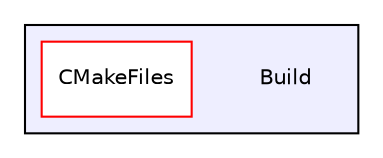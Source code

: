 digraph "Build" {
  compound=true
  node [ fontsize="10", fontname="Helvetica"];
  edge [ labelfontsize="10", labelfontname="Helvetica"];
  subgraph clusterdir_4335ce4a64d0d4f9f4c8f0a782dfdfeb {
    graph [ bgcolor="#eeeeff", pencolor="black", label="" URL="dir_4335ce4a64d0d4f9f4c8f0a782dfdfeb.html"];
    dir_4335ce4a64d0d4f9f4c8f0a782dfdfeb [shape=plaintext label="Build"];
    dir_a5c334b247c9f49eb897dee53505d91f [shape=box label="CMakeFiles" color="red" fillcolor="white" style="filled" URL="dir_a5c334b247c9f49eb897dee53505d91f.html"];
  }
}
